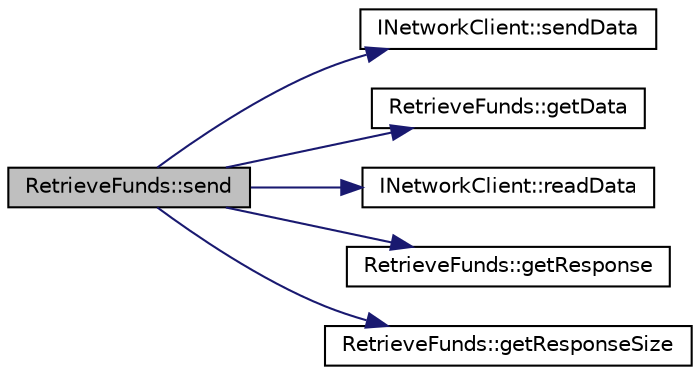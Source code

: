 digraph "RetrieveFunds::send"
{
  edge [fontname="Helvetica",fontsize="10",labelfontname="Helvetica",labelfontsize="10"];
  node [fontname="Helvetica",fontsize="10",shape=record];
  rankdir="LR";
  Node5 [label="RetrieveFunds::send",height=0.2,width=0.4,color="black", fillcolor="grey75", style="filled", fontcolor="black"];
  Node5 -> Node6 [color="midnightblue",fontsize="10",style="solid",fontname="Helvetica"];
  Node6 [label="INetworkClient::sendData",height=0.2,width=0.4,color="black", fillcolor="white", style="filled",URL="$class_i_network_client.html#abdbaff32040dbcf6deee5de06cf484f3",tooltip="Send data using pointer to bufor and size. "];
  Node5 -> Node7 [color="midnightblue",fontsize="10",style="solid",fontname="Helvetica"];
  Node7 [label="RetrieveFunds::getData",height=0.2,width=0.4,color="black", fillcolor="white", style="filled",URL="$class_retrieve_funds.html#ab2cc61ab9bf10cccdadd5d5929afdd81",tooltip="Get pointer to command data structure. "];
  Node5 -> Node8 [color="midnightblue",fontsize="10",style="solid",fontname="Helvetica"];
  Node8 [label="INetworkClient::readData",height=0.2,width=0.4,color="black", fillcolor="white", style="filled",URL="$class_i_network_client.html#af80ef17edd0a926d2f3c8f0ec32ef78c",tooltip="Read data to buffor. "];
  Node5 -> Node9 [color="midnightblue",fontsize="10",style="solid",fontname="Helvetica"];
  Node9 [label="RetrieveFunds::getResponse",height=0.2,width=0.4,color="black", fillcolor="white", style="filled",URL="$class_retrieve_funds.html#ab14d1374a4f9f27353db985931642fd1",tooltip="Get pointer to response data. "];
  Node5 -> Node10 [color="midnightblue",fontsize="10",style="solid",fontname="Helvetica"];
  Node10 [label="RetrieveFunds::getResponseSize",height=0.2,width=0.4,color="black", fillcolor="white", style="filled",URL="$class_retrieve_funds.html#a9dfb76ad8ec38910bb7b090539b02834",tooltip="Get response data struct size. "];
}
